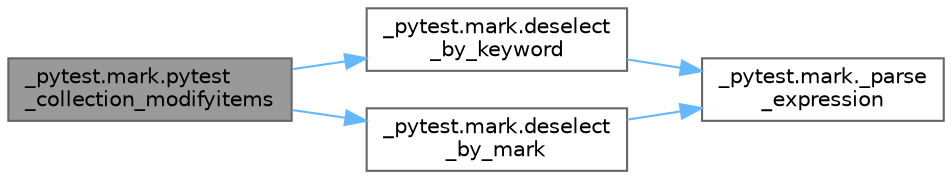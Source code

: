 digraph "_pytest.mark.pytest_collection_modifyitems"
{
 // LATEX_PDF_SIZE
  bgcolor="transparent";
  edge [fontname=Helvetica,fontsize=10,labelfontname=Helvetica,labelfontsize=10];
  node [fontname=Helvetica,fontsize=10,shape=box,height=0.2,width=0.4];
  rankdir="LR";
  Node1 [id="Node000001",label="_pytest.mark.pytest\l_collection_modifyitems",height=0.2,width=0.4,color="gray40", fillcolor="grey60", style="filled", fontcolor="black",tooltip=" "];
  Node1 -> Node2 [id="edge1_Node000001_Node000002",color="steelblue1",style="solid",tooltip=" "];
  Node2 [id="Node000002",label="_pytest.mark.deselect\l_by_keyword",height=0.2,width=0.4,color="grey40", fillcolor="white", style="filled",URL="$namespace__pytest_1_1mark.html#a554bea25f092aaf075ce117f657da616",tooltip=" "];
  Node2 -> Node3 [id="edge2_Node000002_Node000003",color="steelblue1",style="solid",tooltip=" "];
  Node3 [id="Node000003",label="_pytest.mark._parse\l_expression",height=0.2,width=0.4,color="grey40", fillcolor="white", style="filled",URL="$namespace__pytest_1_1mark.html#acbbc3cb28ff98a76518f72f281aa486a",tooltip=" "];
  Node1 -> Node4 [id="edge3_Node000001_Node000004",color="steelblue1",style="solid",tooltip=" "];
  Node4 [id="Node000004",label="_pytest.mark.deselect\l_by_mark",height=0.2,width=0.4,color="grey40", fillcolor="white", style="filled",URL="$namespace__pytest_1_1mark.html#a26ffbd5ec982fac7fdbb50a6d76219f6",tooltip=" "];
  Node4 -> Node3 [id="edge4_Node000004_Node000003",color="steelblue1",style="solid",tooltip=" "];
}
